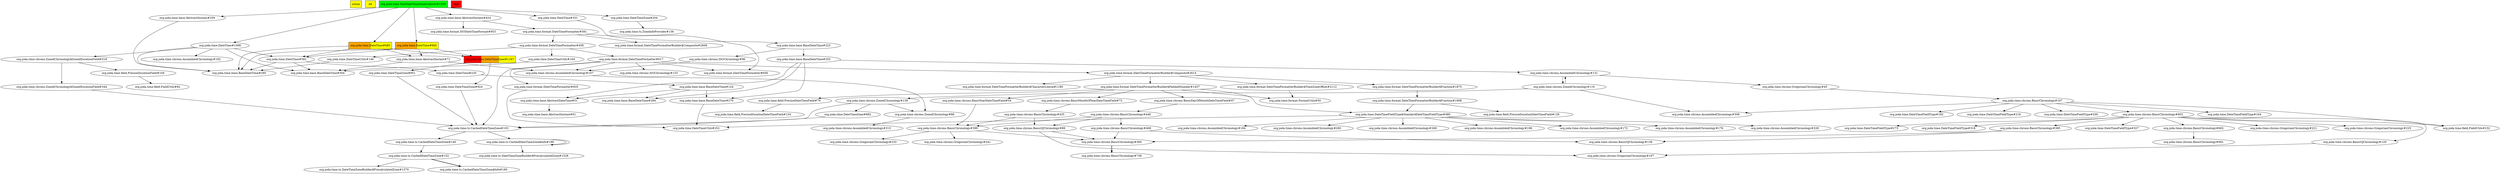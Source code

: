 digraph enhanced {
	"ochiai" [style=striped shape=box fillcolor="yellow"];
	"d4" [style=striped shape=box fillcolor="yellow"];
	"org.joda.time.DateTime#685" [style=striped shape=box fillcolor="orange:yellow"];
	"org.joda.time.DateTime#665" [style=striped shape=box fillcolor="orange:yellow"];
	"org.joda.time.TestDateTimeZoneCutover#1250" [style=striped shape=box fillcolor="green"];
	"real" [style=striped shape=box fillcolor="red"];
	"org.joda.time.DateTimeZone#1167" [style=striped shape=box fillcolor="red:orange:yellow"];
	"org.joda.time.TestDateTimeZoneCutover#1250" -> "org.joda.time.DateTime#685";
	"org.joda.time.DateTime#1098" -> "org.joda.time.chrono.ZonedChronology$ZonedDurationField#318";
	"org.joda.time.base.BaseDateTime#223" -> "org.joda.time.base.BaseDateTime#252";
	"org.joda.time.chrono.AssembledChronology#131" -> "org.joda.time.chrono.GregorianChronology#45";
	"org.joda.time.format.DateTimeFormatterBuilder$Composite#2614" -> "org.joda.time.format.DateTimeFormatterBuilder$Fraction#1875";
	"org.joda.time.base.BaseDateTime#124" -> "org.joda.time.base.AbstractDateTime#51";
	"org.joda.time.base.BaseDateTime#252" -> "org.joda.time.base.AbstractDateTime#51";
	"org.joda.time.DateTimeZone#1167" -> "org.joda.time.DateTimeZone#924";
	"org.joda.time.chrono.BasicChronology#167" -> "org.joda.time.DateTimeFieldType#218";
	"org.joda.time.chrono.ZonedChronology#119" -> "org.joda.time.chrono.AssembledChronology#131";
	"org.joda.time.base.BaseDateTime#252" -> "org.joda.time.chrono.AssembledChronology#131";
	"org.joda.time.chrono.ZonedChronology#139" -> "org.joda.time.DateTimeZone#882";
	"org.joda.time.format.DateTimeFormatterBuilder$Composite#2614" -> "org.joda.time.format.DateTimeFormatterBuilder$CharacterLiteral#1180";
	"org.joda.time.chrono.BasicGJChronology#88" -> "org.joda.time.chrono.BasicChronology#360";
	"org.joda.time.chrono.BasicChronology#385" -> "org.joda.time.chrono.BasicChronology#360";
	"org.joda.time.chrono.BasicChronology#468" -> "org.joda.time.chrono.BasicChronology#360";
	"org.joda.time.chrono.BasicChronology#399" -> "org.joda.time.chrono.BasicChronology#360";
	"org.joda.time.chrono.BasicChronology#167" -> "org.joda.time.DateTimeFieldType#200";
	"org.joda.time.chrono.ZonedChronology#119" -> "org.joda.time.chrono.AssembledChronology#308";
	"org.joda.time.chrono.BasicChronology#167" -> "org.joda.time.chrono.AssembledChronology#308";
	"org.joda.time.chrono.ZonedChronology#139" -> "org.joda.time.chrono.ZonedChronology#86";
	"org.joda.time.chrono.AssembledChronology#107" -> "org.joda.time.chrono.ZonedChronology#86";
	"org.joda.time.chrono.AssembledChronology#131" -> "org.joda.time.chrono.ZonedChronology#119";
	"org.joda.time.chrono.ZonedChronology#139" -> "org.joda.time.tz.CachedDateTimeZone#103";
	"org.joda.time.DateTimeZone#951" -> "org.joda.time.tz.CachedDateTimeZone#103";
	"org.joda.time.DateTimeZone#924" -> "org.joda.time.tz.CachedDateTimeZone#103";
	"org.joda.time.format.DateTimeFormatter#617" -> "org.joda.time.tz.CachedDateTimeZone#103";
	"org.joda.time.chrono.ZonedChronology$ZonedDurationField#344" -> "org.joda.time.tz.CachedDateTimeZone#103";
	"org.joda.time.DateTimeZone#882" -> "org.joda.time.tz.CachedDateTimeZone#103";
	"org.joda.time.TestDateTimeZoneCutover#1250" -> "org.joda.time.DateTime#331";
	"org.joda.time.DateTime#220" -> "org.joda.time.base.BaseDateTime#124";
	"org.joda.time.chrono.BasicChronology#603" -> "org.joda.time.DateTimeFieldType#327";
	"org.joda.time.base.AbstractDateTime#51" -> "org.joda.time.base.AbstractInstant#61";
	"org.joda.time.chrono.BasicChronology#167" -> "org.joda.time.DateTimeFieldType#164";
	"org.joda.time.format.DateTimeFormatterBuilder$PaddedNumber#1437" -> "org.joda.time.DateTimeFieldType$StandardDateTimeFieldType#480";
	"org.joda.time.format.DateTimeFormatterBuilder$Fraction#1908" -> "org.joda.time.DateTimeFieldType$StandardDateTimeFieldType#480";
	"org.joda.time.DateTimeFieldType$StandardDateTimeFieldType#480" -> "org.joda.time.chrono.AssembledChronology#260";
	"org.joda.time.tz.CachedDateTimeZone$Info#196" -> "org.joda.time.tz.CachedDateTimeZone$Info#196";
	"org.joda.time.tz.CachedDateTimeZone#103" -> "org.joda.time.tz.CachedDateTimeZone$Info#196";
	"org.joda.time.DateTimeFieldType$StandardDateTimeFieldType#480" -> "org.joda.time.chrono.AssembledChronology#268";
	"org.joda.time.base.AbstractInstant#424" -> "org.joda.time.format.ISODateTimeFormat#953";
	"org.joda.time.DateTime#685" -> "org.joda.time.DateTimeZone#1167";
	"org.joda.time.DateTime#665" -> "org.joda.time.DateTimeZone#1167";
	"org.joda.time.format.DateTimeFormatterBuilder$PaddedNumber#1437" -> "org.joda.time.chrono.BasicDayOfMonthDateTimeField#47";
	"org.joda.time.format.DateTimeFormatter#458" -> "org.joda.time.format.DateTimeFormatter#617";
	"org.joda.time.format.DateTimeFormatterBuilder$Fraction#1908" -> "org.joda.time.field.PreciseDurationDateTimeField#126";
	"org.joda.time.TestDateTimeZoneCutover#1250" -> "org.joda.time.DateTime#665";
	"org.joda.time.chrono.BasicMonthOfYearDateTimeField#72" -> "org.joda.time.chrono.BasicChronology#435";
	"org.joda.time.chrono.BasicYearDateTimeField#54" -> "org.joda.time.chrono.BasicChronology#399";
	"org.joda.time.chrono.BasicChronology#435" -> "org.joda.time.chrono.BasicChronology#399";
	"org.joda.time.chrono.BasicChronology#448" -> "org.joda.time.chrono.BasicChronology#399";
	"org.joda.time.tz.CachedDateTimeZone#152" -> "org.joda.time.tz.DateTimeZoneBuilder$PrecalculatedZone#1570";
	"org.joda.time.chrono.BasicChronology#603" -> "org.joda.time.field.FieldUtils#232";
	"org.joda.time.chrono.BasicChronology#167" -> "org.joda.time.field.FieldUtils#232";
	"org.joda.time.DateTime#1098" -> "org.joda.time.chrono.AssembledChronology#192";
	"org.joda.time.base.BaseDateTime#223" -> "org.joda.time.chrono.ISOChronology#96";
	"org.joda.time.format.DateTimeFormatter#581" -> "org.joda.time.format.DateTimeFormatter#458";
	"org.joda.time.format.DateTimeFormatterBuilder$PaddedNumber#1437" -> "org.joda.time.field.PreciseDateTimeField#79";
	"org.joda.time.DateTimeFieldType$StandardDateTimeFieldType#480" -> "org.joda.time.chrono.AssembledChronology#196";
	"org.joda.time.format.DateTimeFormatter#617" -> "org.joda.time.chrono.ISOChronology#133";
	"org.joda.time.format.DateTimeFormatter#581" -> "org.joda.time.format.DateTimeFormatterBuilder$Composite#2608";
	"org.joda.time.chrono.BasicChronology#603" -> "org.joda.time.chrono.BasicChronology#385";
	"org.joda.time.DateTime#331" -> "org.joda.time.base.BaseDateTime#223";
	"org.joda.time.chrono.BasicChronology#167" -> "org.joda.time.DateTimeFieldType#182";
	"org.joda.time.DateTimeZone#1167" -> "org.joda.time.DateTimeZone#951";
	"org.joda.time.base.AbstractInstant#424" -> "org.joda.time.format.DateTimeFormatter#581";
	"org.joda.time.format.DateTimeFormatterBuilder$PaddedNumber#1437" -> "org.joda.time.chrono.BasicMonthOfYearDateTimeField#72";
	"org.joda.time.chrono.BasicChronology#399" -> "org.joda.time.chrono.GregorianChronology#233";
	"org.joda.time.TestDateTimeZoneCutover#1250" -> "org.joda.time.base.AbstractInstant#259";
	"org.joda.time.chrono.BasicChronology#682" -> "org.joda.time.chrono.BasicChronology#691";
	"org.joda.time.format.DateTimeFormatter#617" -> "org.joda.time.format.DateTimeFormatterBuilder$Composite#2614";
	"org.joda.time.DateTime#685" -> "org.joda.time.base.BaseDateTime#295";
	"org.joda.time.base.AbstractInstant#259" -> "org.joda.time.base.BaseDateTime#295";
	"org.joda.time.DateTimeUtils#146" -> "org.joda.time.base.BaseDateTime#295";
	"org.joda.time.DateTime#1098" -> "org.joda.time.base.BaseDateTime#295";
	"org.joda.time.DateTime#665" -> "org.joda.time.base.BaseDateTime#295";
	"org.joda.time.DateTime#582" -> "org.joda.time.base.BaseDateTime#295";
	"org.joda.time.DateTimeFieldType$StandardDateTimeFieldType#480" -> "org.joda.time.chrono.AssembledChronology#172";
	"org.joda.time.TestDateTimeZoneCutover#1250" -> "org.joda.time.DateTimeZone#204";
	"org.joda.time.chrono.BasicChronology#360" -> "org.joda.time.chrono.BasicChronology#738" [style=bold];
	"org.joda.time.format.DateTimeFormatterBuilder$Composite#2614" -> "org.joda.time.format.DateTimeFormatterBuilder$TimeZoneOffset#2112";
	"org.joda.time.DateTimeFieldType$StandardDateTimeFieldType#480" -> "org.joda.time.chrono.AssembledChronology#176";
	"org.joda.time.tz.CachedDateTimeZone#103" -> "org.joda.time.tz.CachedDateTimeZone#140";
	"org.joda.time.chrono.BasicChronology#399" -> "org.joda.time.chrono.GregorianChronology#241";
	"org.joda.time.chrono.BasicChronology#435" -> "org.joda.time.chrono.BasicGJChronology#88";
	"org.joda.time.chrono.BasicChronology#448" -> "org.joda.time.chrono.BasicGJChronology#88";
	"org.joda.time.TestDateTimeZoneCutover#1250" -> "org.joda.time.base.AbstractInstant#424";
	"org.joda.time.chrono.BasicChronology#603" -> "org.joda.time.chrono.GregorianChronology#221";
	"org.joda.time.chrono.BasicChronology#603" -> "org.joda.time.chrono.BasicChronology#682";
	"org.joda.time.DateTimeFieldType$StandardDateTimeFieldType#480" -> "org.joda.time.chrono.AssembledChronology#228";
	"org.joda.time.chrono.BasicChronology#603" -> "org.joda.time.chrono.BasicGJChronology#120";
	"org.joda.time.chrono.BasicChronology#603" -> "org.joda.time.chrono.GregorianChronology#225";
	"org.joda.time.format.DateTimeFormatter#617" -> "org.joda.time.chrono.AssembledChronology#107";
	"org.joda.time.base.AbstractInstant#71" -> "org.joda.time.chrono.AssembledChronology#107";
	"org.joda.time.chrono.ISOChronology#96" -> "org.joda.time.chrono.AssembledChronology#107";
	"org.joda.time.format.DateTimeFormatter#458" -> "org.joda.time.DateTimeUtils#164";
	"org.joda.time.base.BaseDateTime#124" -> "org.joda.time.base.BaseDateTime#284";
	"org.joda.time.base.BaseDateTime#252" -> "org.joda.time.base.BaseDateTime#284";
	"org.joda.time.chrono.BasicDayOfMonthDateTimeField#47" -> "org.joda.time.chrono.BasicChronology#448";
	"org.joda.time.chrono.GregorianChronology#45" -> "org.joda.time.chrono.BasicChronology#167";
	"org.joda.time.format.DateTimeFormatterBuilder$PaddedNumber#1437" -> "org.joda.time.format.FormatUtils#50";
	"org.joda.time.format.DateTimeFormatterBuilder$TimeZoneOffset#2112" -> "org.joda.time.format.FormatUtils#50";
	"org.joda.time.chrono.BasicChronology#167" -> "org.joda.time.chrono.BasicChronology#603";
	"org.joda.time.DateTimeZone#204" -> "org.joda.time.tz.ZoneInfoProvider#136";
	"org.joda.time.field.PreciseDurationField#104" -> "org.joda.time.field.FieldUtils#82";
	"org.joda.time.tz.CachedDateTimeZone#140" -> "org.joda.time.tz.CachedDateTimeZone#152";
	"org.joda.time.DateTimeFieldType$StandardDateTimeFieldType#480" -> "org.joda.time.chrono.AssembledChronology#184";
	"org.joda.time.chrono.BasicGJChronology#88" -> "org.joda.time.chrono.GregorianChronology#197";
	"org.joda.time.chrono.BasicGJChronology#120" -> "org.joda.time.chrono.GregorianChronology#197";
	"org.joda.time.chrono.BasicGJChronology#139" -> "org.joda.time.chrono.GregorianChronology#197";
	"org.joda.time.chrono.ZonedChronology#86" -> "org.joda.time.chrono.AssembledChronology#315";
	"org.joda.time.DateTimeFieldType$StandardDateTimeFieldType#480" -> "org.joda.time.DateTimeUtils#252";
	"org.joda.time.format.DateTimeFormatter#935" -> "org.joda.time.DateTimeUtils#252";
	"org.joda.time.base.BaseDateTime#270" -> "org.joda.time.DateTimeUtils#252";
	"org.joda.time.DateTime#685" -> "org.joda.time.base.AbstractInstant#71";
	"org.joda.time.DateTime#665" -> "org.joda.time.base.AbstractInstant#71";
	"org.joda.time.DateTime#685" -> "org.joda.time.DateTime#582";
	"org.joda.time.DateTime#1098" -> "org.joda.time.DateTime#582";
	"org.joda.time.DateTime#665" -> "org.joda.time.DateTime#582";
	"org.joda.time.chrono.BasicChronology#603" -> "org.joda.time.DateTimeFieldType#273";
	"org.joda.time.DateTime#582" -> "org.joda.time.DateTime#220";
	"org.joda.time.base.BaseDateTime#124" -> "org.joda.time.base.BaseDateTime#270";
	"org.joda.time.base.BaseDateTime#252" -> "org.joda.time.base.BaseDateTime#270";
	"org.joda.time.TestDateTimeZoneCutover#1250" -> "org.joda.time.DateTime#1098";
	"org.joda.time.chrono.ZonedChronology$ZonedDurationField#318" -> "org.joda.time.chrono.ZonedChronology$ZonedDurationField#344";
	"org.joda.time.chrono.BasicChronology#603" -> "org.joda.time.DateTimeFieldType#318";
	"org.joda.time.format.DateTimeFormatter#617" -> "org.joda.time.format.DateTimeFormatter#935";
	"org.joda.time.tz.CachedDateTimeZone#152" -> "org.joda.time.tz.CachedDateTimeZone$Info#180" [style=bold];
	"org.joda.time.format.DateTimeFormatter#581" -> "org.joda.time.format.DateTimeFormatter#656";
	"org.joda.time.format.DateTimeFormatter#617" -> "org.joda.time.format.DateTimeFormatter#656";
	"org.joda.time.chrono.BasicChronology#385" -> "org.joda.time.chrono.BasicGJChronology#139";
	"org.joda.time.chrono.BasicChronology#468" -> "org.joda.time.chrono.BasicGJChronology#139";
	"org.joda.time.DateTime#1098" -> "org.joda.time.base.BaseDateTime#304";
	"org.joda.time.DateTimeUtils#164" -> "org.joda.time.base.BaseDateTime#304";
	"org.joda.time.base.AbstractInstant#71" -> "org.joda.time.base.BaseDateTime#304";
	"org.joda.time.DateTime#582" -> "org.joda.time.base.BaseDateTime#304";
	"org.joda.time.field.PreciseDateTimeField#79" -> "org.joda.time.field.PreciseDurationDateTimeField#154";
	"org.joda.time.format.DateTimeFormatterBuilder$Composite#2614" -> "org.joda.time.format.DateTimeFormatterBuilder$PaddedNumber#1437";
	"org.joda.time.format.DateTimeFormatter#458" -> "org.joda.time.DateTimeUtils#146";
	"org.joda.time.chrono.ZonedChronology#119" -> "org.joda.time.chrono.ZonedChronology#139";
	"org.joda.time.format.DateTimeFormatterBuilder$Fraction#1875" -> "org.joda.time.format.DateTimeFormatterBuilder$Fraction#1908";
	"org.joda.time.tz.CachedDateTimeZone$Info#196" -> "org.joda.time.tz.DateTimeZoneBuilder$PrecalculatedZone#1528";
	"org.joda.time.chrono.BasicChronology#448" -> "org.joda.time.chrono.BasicChronology#468";
	"org.joda.time.format.DateTimeFormatterBuilder$PaddedNumber#1437" -> "org.joda.time.chrono.BasicYearDateTimeField#54";
	"org.joda.time.chrono.ZonedChronology$ZonedDurationField#318" -> "org.joda.time.field.PreciseDurationField#104";
}
